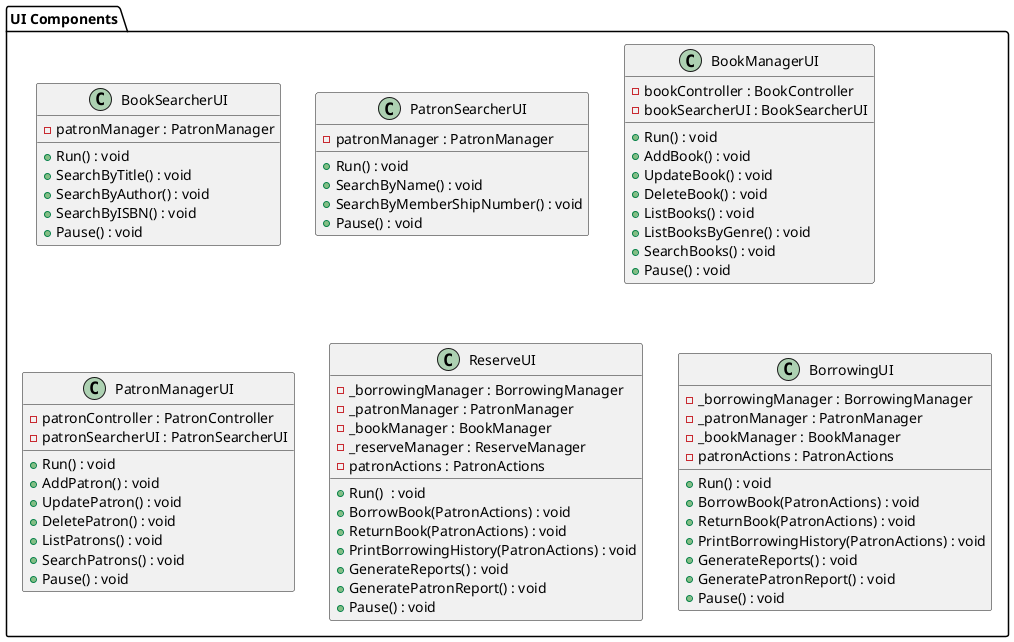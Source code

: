 @startuml User Interface

package "UI Components" {
    
    class BookSearcherUI {
        - patronManager : PatronManager

        + Run() : void
        + SearchByTitle() : void
        + SearchByAuthor() : void
        + SearchByISBN() : void
        + Pause() : void
    }

    class PatronSearcherUI {
        - patronManager : PatronManager

        + Run() : void
        + SearchByName() : void
        + SearchByMemberShipNumber() : void
        + Pause() : void
    }

    class BookManagerUI {
        - bookController : BookController
        - bookSearcherUI : BookSearcherUI

        + Run() : void
        + AddBook() : void
        + UpdateBook() : void
        + DeleteBook() : void
        + ListBooks() : void
        + ListBooksByGenre() : void
        + SearchBooks() : void
        + Pause() : void
    }

    class PatronManagerUI {
        - patronController : PatronController
        - patronSearcherUI : PatronSearcherUI

        + Run() : void
        + AddPatron() : void
        + UpdatePatron() : void
        + DeletePatron() : void
        + ListPatrons() : void
        + SearchPatrons() : void
        + Pause() : void
    }

    class ReserveUI {
        - _borrowingManager : BorrowingManager
        - _patronManager : PatronManager
        - _bookManager : BookManager
        - _reserveManager : ReserveManager
        - patronActions : PatronActions

        + Run()  : void
        + BorrowBook(PatronActions) : void
        + ReturnBook(PatronActions) : void
        + PrintBorrowingHistory(PatronActions) : void
        + GenerateReports() : void
        + GeneratePatronReport() : void
        + Pause() : void
    }

    class BorrowingUI {
        - _borrowingManager : BorrowingManager
        - _patronManager : PatronManager
        - _bookManager : BookManager
        - patronActions : PatronActions

        + Run() : void
        + BorrowBook(PatronActions) : void
        + ReturnBook(PatronActions) : void
        + PrintBorrowingHistory(PatronActions) : void
        + GenerateReports() : void
        + GeneratePatronReport() : void
        + Pause() : void
    }
}

@enduml
